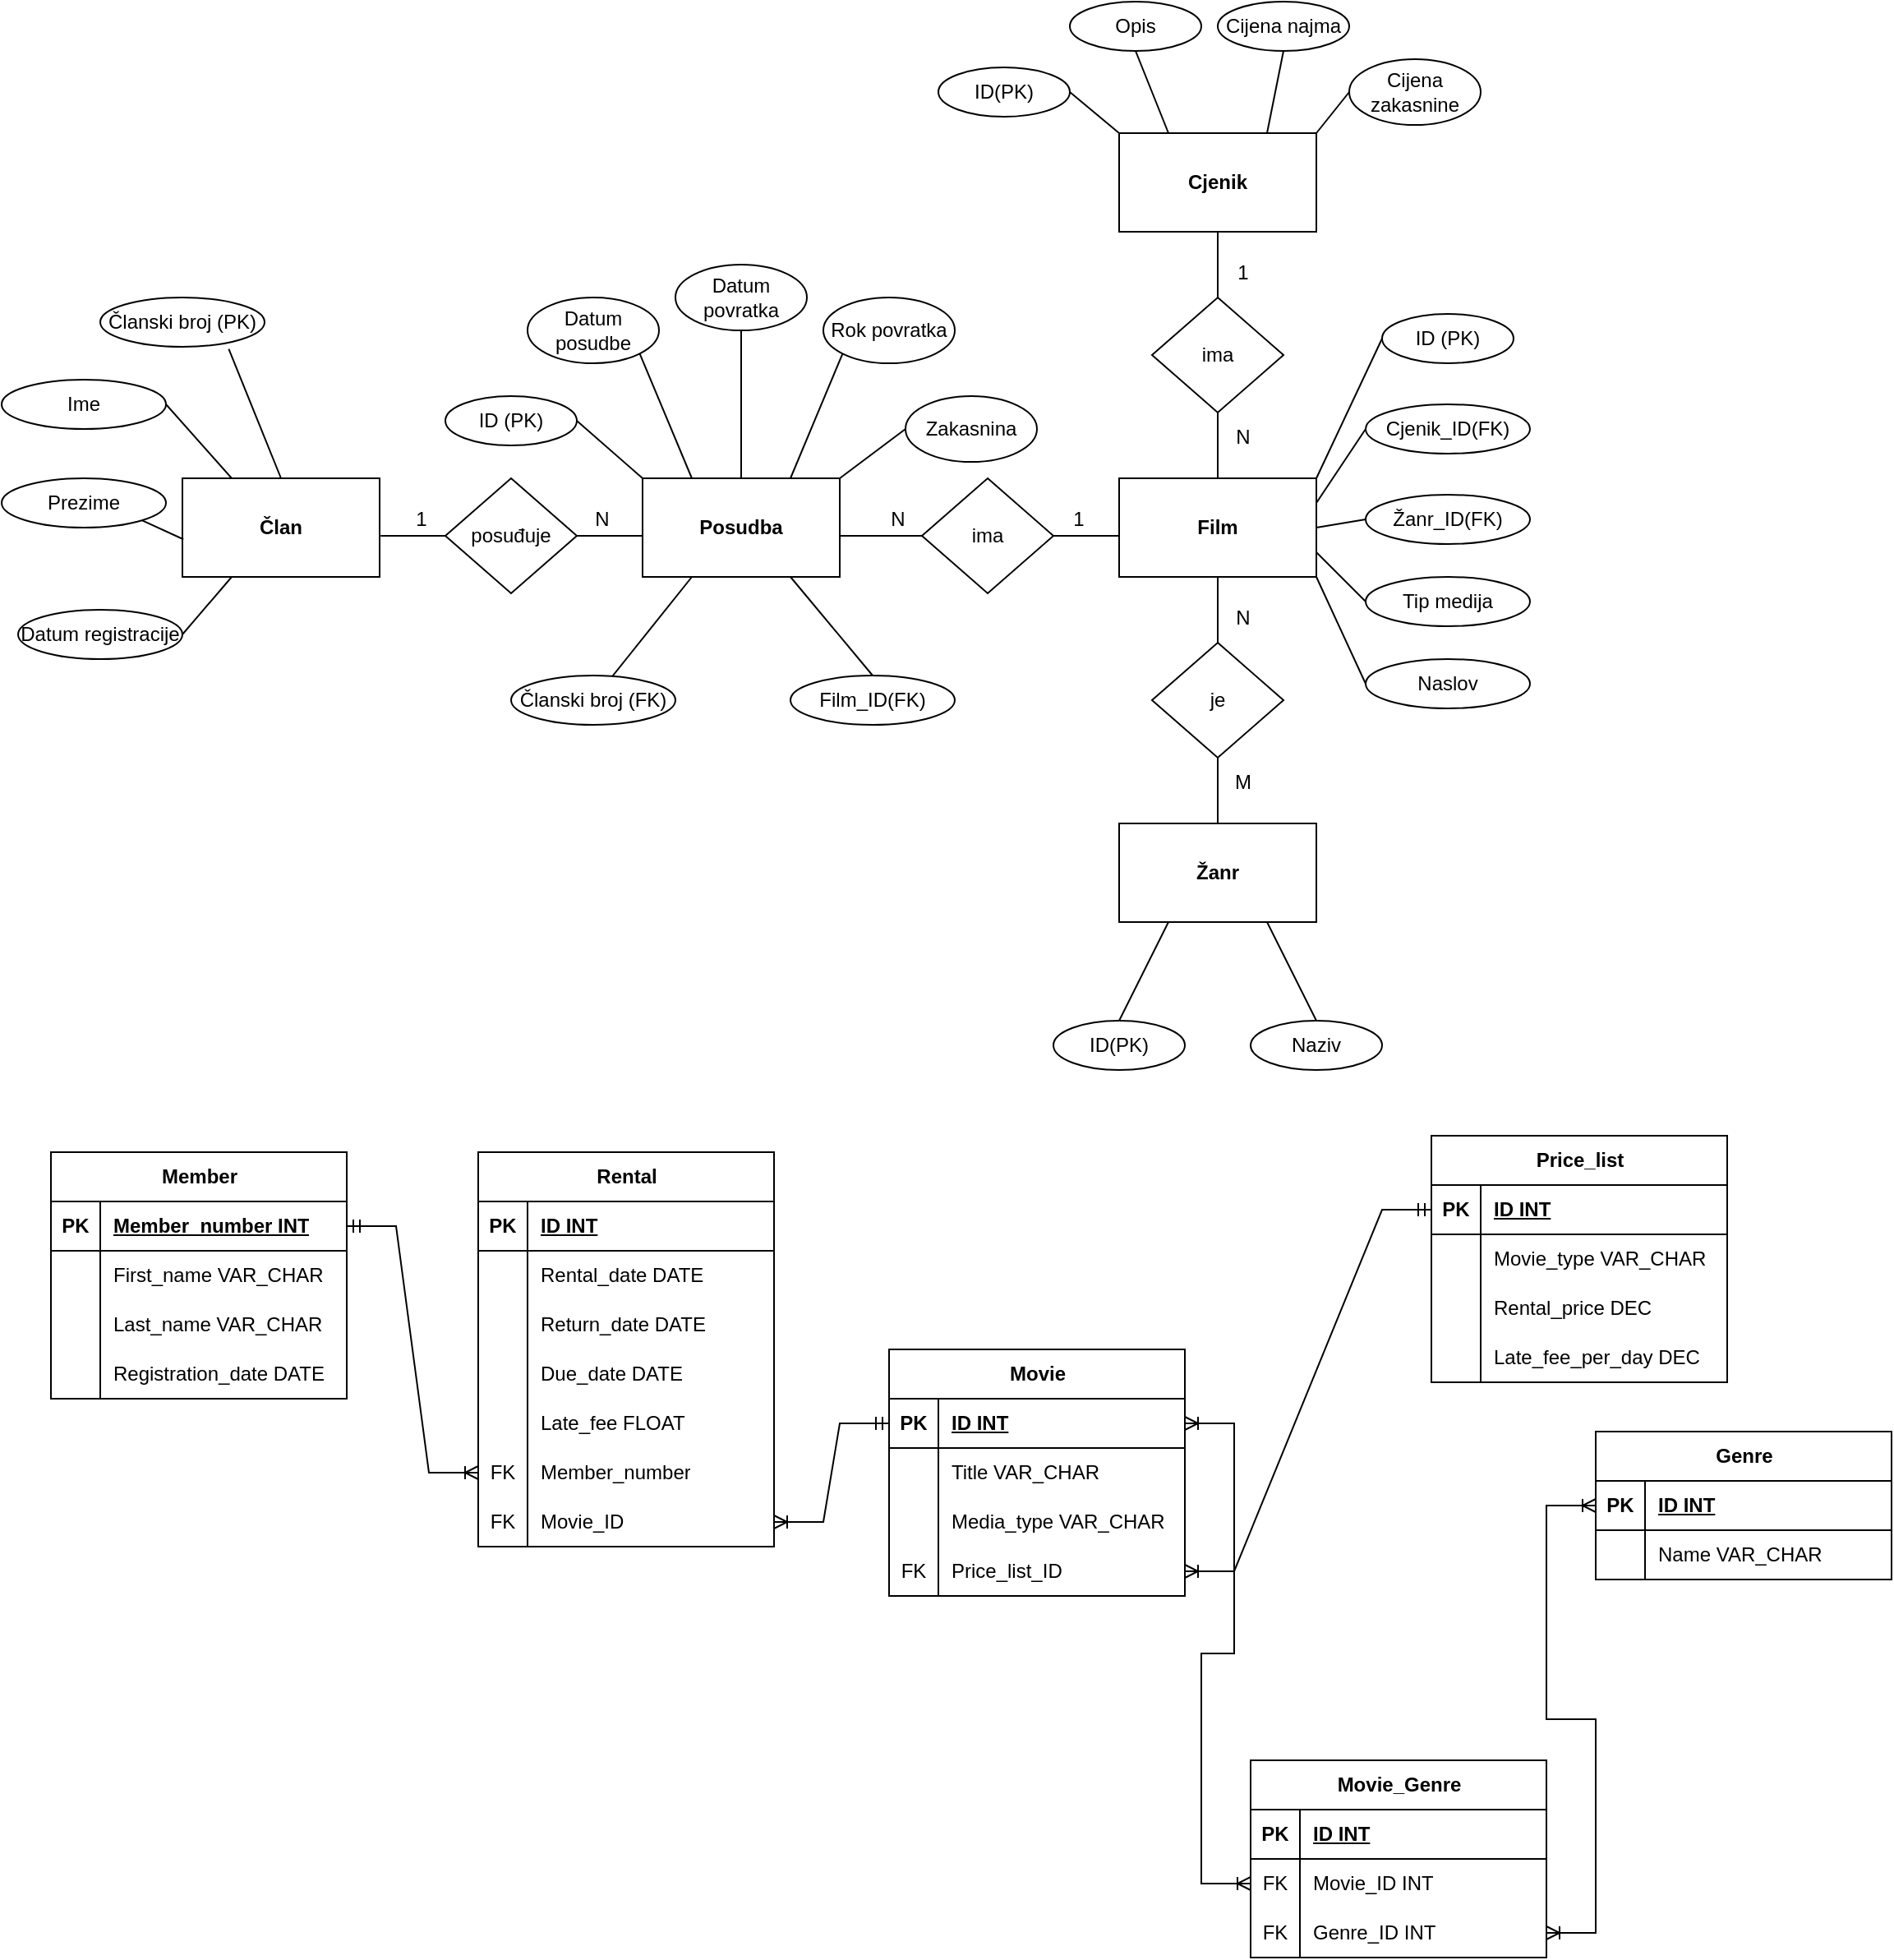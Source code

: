 <mxfile version="24.1.0" type="device">
  <diagram name="Page-1" id="WNdG4aDpzf2vUFDPoZvb">
    <mxGraphModel dx="1434" dy="836" grid="1" gridSize="10" guides="1" tooltips="1" connect="1" arrows="1" fold="1" page="1" pageScale="1" pageWidth="1169" pageHeight="1654" math="0" shadow="0">
      <root>
        <mxCell id="0" />
        <mxCell id="1" parent="0" />
        <mxCell id="d4lQNf4YLtQFneWccZRR-128" value="" style="edgeStyle=entityRelationEdgeStyle;fontSize=12;html=1;endArrow=ERoneToMany;startArrow=ERoneToMany;rounded=0;entryX=1;entryY=0.5;entryDx=0;entryDy=0;exitX=0;exitY=0.5;exitDx=0;exitDy=0;" parent="1" source="d4lQNf4YLtQFneWccZRR-117" target="d4lQNf4YLtQFneWccZRR-69" edge="1">
          <mxGeometry width="100" height="100" relative="1" as="geometry">
            <mxPoint x="770" y="1210" as="sourcePoint" />
            <mxPoint x="740" y="970.0" as="targetPoint" />
            <Array as="points">
              <mxPoint x="790" y="1180" />
              <mxPoint x="810" y="1150" />
              <mxPoint x="810" y="1150" />
              <mxPoint x="790" y="1020" />
              <mxPoint x="750" y="1150" />
              <mxPoint x="760" y="965" />
              <mxPoint x="769" y="980" />
              <mxPoint x="770" y="1040" />
            </Array>
          </mxGeometry>
        </mxCell>
        <mxCell id="HMI2gvNqUR-GDivCmbS3-3" value="&lt;b&gt;Cjenik&lt;/b&gt;" style="rounded=0;whiteSpace=wrap;html=1;" parent="1" vertex="1">
          <mxGeometry x="690" y="180" width="120" height="60" as="geometry" />
        </mxCell>
        <mxCell id="HMI2gvNqUR-GDivCmbS3-4" value="&lt;b&gt;Žanr&lt;/b&gt;" style="rounded=0;whiteSpace=wrap;html=1;" parent="1" vertex="1">
          <mxGeometry x="690" y="600" width="120" height="60" as="geometry" />
        </mxCell>
        <mxCell id="HMI2gvNqUR-GDivCmbS3-22" value="&lt;b&gt;Član&lt;/b&gt;" style="rounded=0;whiteSpace=wrap;html=1;" parent="1" vertex="1">
          <mxGeometry x="120" y="390" width="120" height="60" as="geometry" />
        </mxCell>
        <mxCell id="HMI2gvNqUR-GDivCmbS3-23" value="&lt;b&gt;Film&lt;/b&gt;" style="rounded=0;whiteSpace=wrap;html=1;" parent="1" vertex="1">
          <mxGeometry x="690" y="390" width="120" height="60" as="geometry" />
        </mxCell>
        <mxCell id="HMI2gvNqUR-GDivCmbS3-24" value="&lt;b&gt;Posudba&lt;/b&gt;" style="rounded=0;whiteSpace=wrap;html=1;" parent="1" vertex="1">
          <mxGeometry x="400" y="390" width="120" height="60" as="geometry" />
        </mxCell>
        <mxCell id="HMI2gvNqUR-GDivCmbS3-25" value="posuđuje" style="rhombus;whiteSpace=wrap;html=1;" parent="1" vertex="1">
          <mxGeometry x="280" y="390" width="80" height="70" as="geometry" />
        </mxCell>
        <mxCell id="HMI2gvNqUR-GDivCmbS3-28" value="1" style="text;html=1;align=center;verticalAlign=middle;resizable=0;points=[];autosize=1;strokeColor=none;fillColor=none;" parent="1" vertex="1">
          <mxGeometry x="250" y="400" width="30" height="30" as="geometry" />
        </mxCell>
        <mxCell id="HMI2gvNqUR-GDivCmbS3-29" value="N" style="text;html=1;align=center;verticalAlign=middle;resizable=0;points=[];autosize=1;strokeColor=none;fillColor=none;" parent="1" vertex="1">
          <mxGeometry x="360" y="400" width="30" height="30" as="geometry" />
        </mxCell>
        <mxCell id="HMI2gvNqUR-GDivCmbS3-30" value="ima" style="rhombus;whiteSpace=wrap;html=1;" parent="1" vertex="1">
          <mxGeometry x="570" y="390" width="80" height="70" as="geometry" />
        </mxCell>
        <mxCell id="HMI2gvNqUR-GDivCmbS3-33" value="N" style="text;html=1;align=center;verticalAlign=middle;resizable=0;points=[];autosize=1;strokeColor=none;fillColor=none;" parent="1" vertex="1">
          <mxGeometry x="540" y="400" width="30" height="30" as="geometry" />
        </mxCell>
        <mxCell id="HMI2gvNqUR-GDivCmbS3-34" value="1" style="text;html=1;align=center;verticalAlign=middle;resizable=0;points=[];autosize=1;strokeColor=none;fillColor=none;" parent="1" vertex="1">
          <mxGeometry x="650" y="400" width="30" height="30" as="geometry" />
        </mxCell>
        <mxCell id="HMI2gvNqUR-GDivCmbS3-35" value="je" style="rhombus;whiteSpace=wrap;html=1;" parent="1" vertex="1">
          <mxGeometry x="710" y="490" width="80" height="70" as="geometry" />
        </mxCell>
        <mxCell id="HMI2gvNqUR-GDivCmbS3-36" value="ima" style="rhombus;whiteSpace=wrap;html=1;" parent="1" vertex="1">
          <mxGeometry x="710" y="280" width="80" height="70" as="geometry" />
        </mxCell>
        <mxCell id="HMI2gvNqUR-GDivCmbS3-41" value="M" style="text;html=1;align=center;verticalAlign=middle;resizable=0;points=[];autosize=1;strokeColor=none;fillColor=none;" parent="1" vertex="1">
          <mxGeometry x="750" y="560" width="30" height="30" as="geometry" />
        </mxCell>
        <mxCell id="HMI2gvNqUR-GDivCmbS3-42" value="N" style="text;html=1;align=center;verticalAlign=middle;resizable=0;points=[];autosize=1;strokeColor=none;fillColor=none;" parent="1" vertex="1">
          <mxGeometry x="750" y="460" width="30" height="30" as="geometry" />
        </mxCell>
        <mxCell id="HMI2gvNqUR-GDivCmbS3-43" value="N" style="text;html=1;align=center;verticalAlign=middle;resizable=0;points=[];autosize=1;strokeColor=none;fillColor=none;" parent="1" vertex="1">
          <mxGeometry x="750" y="350" width="30" height="30" as="geometry" />
        </mxCell>
        <mxCell id="HMI2gvNqUR-GDivCmbS3-44" value="1" style="text;html=1;align=center;verticalAlign=middle;resizable=0;points=[];autosize=1;strokeColor=none;fillColor=none;" parent="1" vertex="1">
          <mxGeometry x="750" y="250" width="30" height="30" as="geometry" />
        </mxCell>
        <mxCell id="HMI2gvNqUR-GDivCmbS3-45" value="Članski broj (PK)" style="ellipse;whiteSpace=wrap;html=1;" parent="1" vertex="1">
          <mxGeometry x="70" y="280" width="100" height="30" as="geometry" />
        </mxCell>
        <mxCell id="HMI2gvNqUR-GDivCmbS3-54" value="Opis" style="ellipse;whiteSpace=wrap;html=1;" parent="1" vertex="1">
          <mxGeometry x="660" y="100" width="80" height="30" as="geometry" />
        </mxCell>
        <mxCell id="HMI2gvNqUR-GDivCmbS3-55" value="ID(PK)" style="ellipse;whiteSpace=wrap;html=1;" parent="1" vertex="1">
          <mxGeometry x="650" y="720" width="80" height="30" as="geometry" />
        </mxCell>
        <mxCell id="HMI2gvNqUR-GDivCmbS3-56" value="ID (PK)" style="ellipse;whiteSpace=wrap;html=1;" parent="1" vertex="1">
          <mxGeometry x="280" y="340" width="80" height="30" as="geometry" />
        </mxCell>
        <mxCell id="HMI2gvNqUR-GDivCmbS3-57" value="ID(PK)" style="ellipse;whiteSpace=wrap;html=1;" parent="1" vertex="1">
          <mxGeometry x="580" y="140" width="80" height="30" as="geometry" />
        </mxCell>
        <mxCell id="HMI2gvNqUR-GDivCmbS3-59" value="Datum registracije" style="ellipse;whiteSpace=wrap;html=1;" parent="1" vertex="1">
          <mxGeometry x="20" y="470" width="100" height="30" as="geometry" />
        </mxCell>
        <mxCell id="HMI2gvNqUR-GDivCmbS3-60" value="Prezime" style="ellipse;whiteSpace=wrap;html=1;" parent="1" vertex="1">
          <mxGeometry x="10" y="390" width="100" height="30" as="geometry" />
        </mxCell>
        <mxCell id="HMI2gvNqUR-GDivCmbS3-61" value="Ime" style="ellipse;whiteSpace=wrap;html=1;" parent="1" vertex="1">
          <mxGeometry x="10" y="330" width="100" height="30" as="geometry" />
        </mxCell>
        <mxCell id="HMI2gvNqUR-GDivCmbS3-63" value="" style="endArrow=none;html=1;rounded=0;entryX=0.782;entryY=1.043;entryDx=0;entryDy=0;entryPerimeter=0;exitX=0.5;exitY=0;exitDx=0;exitDy=0;" parent="1" source="HMI2gvNqUR-GDivCmbS3-22" target="HMI2gvNqUR-GDivCmbS3-45" edge="1">
          <mxGeometry width="50" height="50" relative="1" as="geometry">
            <mxPoint x="170" y="390" as="sourcePoint" />
            <mxPoint x="220" y="340" as="targetPoint" />
          </mxGeometry>
        </mxCell>
        <mxCell id="HMI2gvNqUR-GDivCmbS3-65" value="" style="endArrow=none;html=1;rounded=0;entryX=1;entryY=0.5;entryDx=0;entryDy=0;exitX=0.25;exitY=0;exitDx=0;exitDy=0;" parent="1" source="HMI2gvNqUR-GDivCmbS3-22" target="HMI2gvNqUR-GDivCmbS3-61" edge="1">
          <mxGeometry width="50" height="50" relative="1" as="geometry">
            <mxPoint x="190" y="400" as="sourcePoint" />
            <mxPoint x="158" y="321" as="targetPoint" />
          </mxGeometry>
        </mxCell>
        <mxCell id="HMI2gvNqUR-GDivCmbS3-66" value="" style="endArrow=none;html=1;rounded=0;entryX=1;entryY=1;entryDx=0;entryDy=0;exitX=0.005;exitY=0.619;exitDx=0;exitDy=0;exitPerimeter=0;" parent="1" source="HMI2gvNqUR-GDivCmbS3-22" target="HMI2gvNqUR-GDivCmbS3-60" edge="1">
          <mxGeometry width="50" height="50" relative="1" as="geometry">
            <mxPoint x="200" y="410" as="sourcePoint" />
            <mxPoint x="168" y="331" as="targetPoint" />
          </mxGeometry>
        </mxCell>
        <mxCell id="HMI2gvNqUR-GDivCmbS3-67" value="" style="endArrow=none;html=1;rounded=0;entryX=1;entryY=0.5;entryDx=0;entryDy=0;exitX=0.25;exitY=1;exitDx=0;exitDy=0;" parent="1" source="HMI2gvNqUR-GDivCmbS3-22" target="HMI2gvNqUR-GDivCmbS3-59" edge="1">
          <mxGeometry width="50" height="50" relative="1" as="geometry">
            <mxPoint x="210" y="420" as="sourcePoint" />
            <mxPoint x="178" y="341" as="targetPoint" />
          </mxGeometry>
        </mxCell>
        <mxCell id="HMI2gvNqUR-GDivCmbS3-68" value="Članski broj (FK)" style="ellipse;whiteSpace=wrap;html=1;" parent="1" vertex="1">
          <mxGeometry x="320" y="510" width="100" height="30" as="geometry" />
        </mxCell>
        <mxCell id="HMI2gvNqUR-GDivCmbS3-69" value="" style="endArrow=none;html=1;rounded=0;entryX=0.25;entryY=1;entryDx=0;entryDy=0;" parent="1" source="HMI2gvNqUR-GDivCmbS3-68" target="HMI2gvNqUR-GDivCmbS3-24" edge="1">
          <mxGeometry width="50" height="50" relative="1" as="geometry">
            <mxPoint x="350" y="480" as="sourcePoint" />
            <mxPoint x="400" y="430" as="targetPoint" />
          </mxGeometry>
        </mxCell>
        <mxCell id="HMI2gvNqUR-GDivCmbS3-70" value="" style="endArrow=none;html=1;rounded=0;entryX=0;entryY=0;entryDx=0;entryDy=0;exitX=1;exitY=0.5;exitDx=0;exitDy=0;" parent="1" source="HMI2gvNqUR-GDivCmbS3-56" target="HMI2gvNqUR-GDivCmbS3-24" edge="1">
          <mxGeometry width="50" height="50" relative="1" as="geometry">
            <mxPoint x="350" y="480" as="sourcePoint" />
            <mxPoint x="400" y="430" as="targetPoint" />
          </mxGeometry>
        </mxCell>
        <mxCell id="HMI2gvNqUR-GDivCmbS3-71" value="" style="endArrow=none;html=1;rounded=0;entryX=0;entryY=0.5;entryDx=0;entryDy=0;exitX=1.005;exitY=0.584;exitDx=0;exitDy=0;exitPerimeter=0;" parent="1" source="HMI2gvNqUR-GDivCmbS3-22" target="HMI2gvNqUR-GDivCmbS3-25" edge="1">
          <mxGeometry width="50" height="50" relative="1" as="geometry">
            <mxPoint x="240" y="500" as="sourcePoint" />
            <mxPoint x="290" y="450" as="targetPoint" />
          </mxGeometry>
        </mxCell>
        <mxCell id="HMI2gvNqUR-GDivCmbS3-73" value="" style="endArrow=none;html=1;rounded=0;entryX=0;entryY=0.583;entryDx=0;entryDy=0;exitX=1;exitY=0.5;exitDx=0;exitDy=0;entryPerimeter=0;" parent="1" source="HMI2gvNqUR-GDivCmbS3-25" target="HMI2gvNqUR-GDivCmbS3-24" edge="1">
          <mxGeometry width="50" height="50" relative="1" as="geometry">
            <mxPoint x="350" y="480" as="sourcePoint" />
            <mxPoint x="400" y="430" as="targetPoint" />
          </mxGeometry>
        </mxCell>
        <mxCell id="HMI2gvNqUR-GDivCmbS3-74" value="" style="endArrow=none;html=1;rounded=0;entryX=0.003;entryY=0.584;entryDx=0;entryDy=0;exitX=1;exitY=0.5;exitDx=0;exitDy=0;entryPerimeter=0;" parent="1" source="HMI2gvNqUR-GDivCmbS3-30" target="HMI2gvNqUR-GDivCmbS3-23" edge="1">
          <mxGeometry width="50" height="50" relative="1" as="geometry">
            <mxPoint x="370" y="435" as="sourcePoint" />
            <mxPoint x="410" y="435" as="targetPoint" />
          </mxGeometry>
        </mxCell>
        <mxCell id="HMI2gvNqUR-GDivCmbS3-75" value="" style="endArrow=none;html=1;rounded=0;exitX=0;exitY=0.5;exitDx=0;exitDy=0;" parent="1" source="HMI2gvNqUR-GDivCmbS3-30" edge="1">
          <mxGeometry width="50" height="50" relative="1" as="geometry">
            <mxPoint x="380" y="445" as="sourcePoint" />
            <mxPoint x="520" y="425" as="targetPoint" />
          </mxGeometry>
        </mxCell>
        <mxCell id="HMI2gvNqUR-GDivCmbS3-76" value="" style="endArrow=none;html=1;rounded=0;entryX=0.5;entryY=1;entryDx=0;entryDy=0;exitX=0.5;exitY=0;exitDx=0;exitDy=0;" parent="1" source="HMI2gvNqUR-GDivCmbS3-4" target="HMI2gvNqUR-GDivCmbS3-35" edge="1">
          <mxGeometry width="50" height="50" relative="1" as="geometry">
            <mxPoint x="610" y="540" as="sourcePoint" />
            <mxPoint x="650" y="540" as="targetPoint" />
          </mxGeometry>
        </mxCell>
        <mxCell id="HMI2gvNqUR-GDivCmbS3-77" value="" style="endArrow=none;html=1;rounded=0;entryX=0.5;entryY=0;entryDx=0;entryDy=0;exitX=0.5;exitY=1;exitDx=0;exitDy=0;" parent="1" source="HMI2gvNqUR-GDivCmbS3-23" target="HMI2gvNqUR-GDivCmbS3-35" edge="1">
          <mxGeometry width="50" height="50" relative="1" as="geometry">
            <mxPoint x="590" y="490" as="sourcePoint" />
            <mxPoint x="630" y="490" as="targetPoint" />
          </mxGeometry>
        </mxCell>
        <mxCell id="HMI2gvNqUR-GDivCmbS3-78" value="" style="endArrow=none;html=1;rounded=0;entryX=0.5;entryY=0;entryDx=0;entryDy=0;" parent="1" source="HMI2gvNqUR-GDivCmbS3-36" target="HMI2gvNqUR-GDivCmbS3-23" edge="1">
          <mxGeometry width="50" height="50" relative="1" as="geometry">
            <mxPoint x="620" y="349.31" as="sourcePoint" />
            <mxPoint x="660" y="349.31" as="targetPoint" />
          </mxGeometry>
        </mxCell>
        <mxCell id="HMI2gvNqUR-GDivCmbS3-79" value="" style="endArrow=none;html=1;rounded=0;entryX=0.5;entryY=0;entryDx=0;entryDy=0;exitX=0.5;exitY=1;exitDx=0;exitDy=0;" parent="1" source="HMI2gvNqUR-GDivCmbS3-3" target="HMI2gvNqUR-GDivCmbS3-36" edge="1">
          <mxGeometry width="50" height="50" relative="1" as="geometry">
            <mxPoint x="630" y="300" as="sourcePoint" />
            <mxPoint x="670" y="300" as="targetPoint" />
          </mxGeometry>
        </mxCell>
        <mxCell id="HMI2gvNqUR-GDivCmbS3-80" value="Film_ID(FK)" style="ellipse;whiteSpace=wrap;html=1;" parent="1" vertex="1">
          <mxGeometry x="490" y="510" width="100" height="30" as="geometry" />
        </mxCell>
        <mxCell id="HMI2gvNqUR-GDivCmbS3-81" value="ID (PK)" style="ellipse;whiteSpace=wrap;html=1;" parent="1" vertex="1">
          <mxGeometry x="850" y="290" width="80" height="30" as="geometry" />
        </mxCell>
        <mxCell id="HMI2gvNqUR-GDivCmbS3-82" value="" style="endArrow=none;html=1;rounded=0;exitX=0.5;exitY=0;exitDx=0;exitDy=0;entryX=0.75;entryY=1;entryDx=0;entryDy=0;" parent="1" source="HMI2gvNqUR-GDivCmbS3-80" target="HMI2gvNqUR-GDivCmbS3-24" edge="1">
          <mxGeometry width="50" height="50" relative="1" as="geometry">
            <mxPoint x="500" y="470" as="sourcePoint" />
            <mxPoint x="550" y="420" as="targetPoint" />
          </mxGeometry>
        </mxCell>
        <mxCell id="HMI2gvNqUR-GDivCmbS3-84" value="" style="endArrow=none;html=1;rounded=0;entryX=0;entryY=0.5;entryDx=0;entryDy=0;exitX=1;exitY=0;exitDx=0;exitDy=0;" parent="1" source="HMI2gvNqUR-GDivCmbS3-23" target="HMI2gvNqUR-GDivCmbS3-81" edge="1">
          <mxGeometry width="50" height="50" relative="1" as="geometry">
            <mxPoint x="500" y="470" as="sourcePoint" />
            <mxPoint x="550" y="420" as="targetPoint" />
          </mxGeometry>
        </mxCell>
        <mxCell id="d4lQNf4YLtQFneWccZRR-1" value="Datum posudbe" style="ellipse;whiteSpace=wrap;html=1;" parent="1" vertex="1">
          <mxGeometry x="330" y="280" width="80" height="40" as="geometry" />
        </mxCell>
        <mxCell id="d4lQNf4YLtQFneWccZRR-2" value="Datum povratka" style="ellipse;whiteSpace=wrap;html=1;" parent="1" vertex="1">
          <mxGeometry x="420" y="260" width="80" height="40" as="geometry" />
        </mxCell>
        <mxCell id="d4lQNf4YLtQFneWccZRR-3" value="Rok povratka" style="ellipse;whiteSpace=wrap;html=1;" parent="1" vertex="1">
          <mxGeometry x="510" y="280" width="80" height="40" as="geometry" />
        </mxCell>
        <mxCell id="d4lQNf4YLtQFneWccZRR-4" value="" style="endArrow=none;html=1;rounded=0;entryX=1;entryY=1;entryDx=0;entryDy=0;exitX=0.25;exitY=0;exitDx=0;exitDy=0;" parent="1" source="HMI2gvNqUR-GDivCmbS3-24" target="d4lQNf4YLtQFneWccZRR-1" edge="1">
          <mxGeometry width="50" height="50" relative="1" as="geometry">
            <mxPoint x="360" y="380" as="sourcePoint" />
            <mxPoint x="432" y="414" as="targetPoint" />
          </mxGeometry>
        </mxCell>
        <mxCell id="d4lQNf4YLtQFneWccZRR-5" value="" style="endArrow=none;html=1;rounded=0;entryX=0.5;entryY=0;entryDx=0;entryDy=0;exitX=0.5;exitY=1;exitDx=0;exitDy=0;" parent="1" source="d4lQNf4YLtQFneWccZRR-2" target="HMI2gvNqUR-GDivCmbS3-24" edge="1">
          <mxGeometry width="50" height="50" relative="1" as="geometry">
            <mxPoint x="370" y="408" as="sourcePoint" />
            <mxPoint x="442" y="442" as="targetPoint" />
          </mxGeometry>
        </mxCell>
        <mxCell id="d4lQNf4YLtQFneWccZRR-6" value="" style="endArrow=none;html=1;rounded=0;entryX=0.75;entryY=0;entryDx=0;entryDy=0;exitX=0;exitY=1;exitDx=0;exitDy=0;" parent="1" source="d4lQNf4YLtQFneWccZRR-3" target="HMI2gvNqUR-GDivCmbS3-24" edge="1">
          <mxGeometry width="50" height="50" relative="1" as="geometry">
            <mxPoint x="388" y="386" as="sourcePoint" />
            <mxPoint x="460" y="420" as="targetPoint" />
          </mxGeometry>
        </mxCell>
        <mxCell id="d4lQNf4YLtQFneWccZRR-7" value="Zakasnina" style="ellipse;whiteSpace=wrap;html=1;" parent="1" vertex="1">
          <mxGeometry x="560" y="340" width="80" height="40" as="geometry" />
        </mxCell>
        <mxCell id="d4lQNf4YLtQFneWccZRR-8" value="" style="endArrow=none;html=1;rounded=0;entryX=1;entryY=0;entryDx=0;entryDy=0;exitX=0;exitY=0.5;exitDx=0;exitDy=0;" parent="1" source="d4lQNf4YLtQFneWccZRR-7" target="HMI2gvNqUR-GDivCmbS3-24" edge="1">
          <mxGeometry width="50" height="50" relative="1" as="geometry">
            <mxPoint x="530" y="310" as="sourcePoint" />
            <mxPoint x="500" y="400" as="targetPoint" />
          </mxGeometry>
        </mxCell>
        <mxCell id="d4lQNf4YLtQFneWccZRR-10" value="Žanr_ID(FK)" style="ellipse;whiteSpace=wrap;html=1;" parent="1" vertex="1">
          <mxGeometry x="840" y="400" width="100" height="30" as="geometry" />
        </mxCell>
        <mxCell id="d4lQNf4YLtQFneWccZRR-11" value="Cjenik_ID(FK)" style="ellipse;whiteSpace=wrap;html=1;" parent="1" vertex="1">
          <mxGeometry x="840" y="345" width="100" height="30" as="geometry" />
        </mxCell>
        <mxCell id="d4lQNf4YLtQFneWccZRR-12" value="" style="endArrow=none;html=1;rounded=0;entryX=0;entryY=0.5;entryDx=0;entryDy=0;exitX=1;exitY=0.25;exitDx=0;exitDy=0;" parent="1" source="HMI2gvNqUR-GDivCmbS3-23" target="d4lQNf4YLtQFneWccZRR-11" edge="1">
          <mxGeometry width="50" height="50" relative="1" as="geometry">
            <mxPoint x="820" y="400" as="sourcePoint" />
            <mxPoint x="892" y="366" as="targetPoint" />
          </mxGeometry>
        </mxCell>
        <mxCell id="d4lQNf4YLtQFneWccZRR-13" value="" style="endArrow=none;html=1;rounded=0;entryX=0;entryY=0.5;entryDx=0;entryDy=0;exitX=1;exitY=0.5;exitDx=0;exitDy=0;" parent="1" source="HMI2gvNqUR-GDivCmbS3-23" target="d4lQNf4YLtQFneWccZRR-10" edge="1">
          <mxGeometry width="50" height="50" relative="1" as="geometry">
            <mxPoint x="830" y="410" as="sourcePoint" />
            <mxPoint x="902" y="376" as="targetPoint" />
          </mxGeometry>
        </mxCell>
        <mxCell id="d4lQNf4YLtQFneWccZRR-14" value="Tip medija" style="ellipse;whiteSpace=wrap;html=1;" parent="1" vertex="1">
          <mxGeometry x="840" y="450" width="100" height="30" as="geometry" />
        </mxCell>
        <mxCell id="d4lQNf4YLtQFneWccZRR-15" value="Naslov" style="ellipse;whiteSpace=wrap;html=1;" parent="1" vertex="1">
          <mxGeometry x="840" y="500" width="100" height="30" as="geometry" />
        </mxCell>
        <mxCell id="d4lQNf4YLtQFneWccZRR-16" value="" style="endArrow=none;html=1;rounded=0;entryX=1;entryY=1;entryDx=0;entryDy=0;exitX=0;exitY=0.5;exitDx=0;exitDy=0;" parent="1" source="d4lQNf4YLtQFneWccZRR-15" target="HMI2gvNqUR-GDivCmbS3-23" edge="1">
          <mxGeometry width="50" height="50" relative="1" as="geometry">
            <mxPoint x="910" y="660" as="sourcePoint" />
            <mxPoint x="940" y="600" as="targetPoint" />
          </mxGeometry>
        </mxCell>
        <mxCell id="d4lQNf4YLtQFneWccZRR-17" value="" style="endArrow=none;html=1;rounded=0;entryX=1;entryY=0.75;entryDx=0;entryDy=0;exitX=0;exitY=0.5;exitDx=0;exitDy=0;" parent="1" source="d4lQNf4YLtQFneWccZRR-14" target="HMI2gvNqUR-GDivCmbS3-23" edge="1">
          <mxGeometry width="50" height="50" relative="1" as="geometry">
            <mxPoint x="1020" y="495" as="sourcePoint" />
            <mxPoint x="1050" y="435" as="targetPoint" />
          </mxGeometry>
        </mxCell>
        <mxCell id="d4lQNf4YLtQFneWccZRR-18" value="Cijena najma" style="ellipse;whiteSpace=wrap;html=1;" parent="1" vertex="1">
          <mxGeometry x="750" y="100" width="80" height="30" as="geometry" />
        </mxCell>
        <mxCell id="d4lQNf4YLtQFneWccZRR-19" value="Cijena zakasnine" style="ellipse;whiteSpace=wrap;html=1;" parent="1" vertex="1">
          <mxGeometry x="830" y="135" width="80" height="40" as="geometry" />
        </mxCell>
        <mxCell id="d4lQNf4YLtQFneWccZRR-20" value="" style="endArrow=none;html=1;rounded=0;entryX=1;entryY=0.5;entryDx=0;entryDy=0;exitX=0;exitY=0;exitDx=0;exitDy=0;" parent="1" source="HMI2gvNqUR-GDivCmbS3-3" target="HMI2gvNqUR-GDivCmbS3-57" edge="1">
          <mxGeometry width="50" height="50" relative="1" as="geometry">
            <mxPoint x="620" y="305" as="sourcePoint" />
            <mxPoint x="660" y="220" as="targetPoint" />
          </mxGeometry>
        </mxCell>
        <mxCell id="d4lQNf4YLtQFneWccZRR-21" value="" style="endArrow=none;html=1;rounded=0;entryX=0.5;entryY=1;entryDx=0;entryDy=0;exitX=0.25;exitY=0;exitDx=0;exitDy=0;" parent="1" source="HMI2gvNqUR-GDivCmbS3-3" target="HMI2gvNqUR-GDivCmbS3-54" edge="1">
          <mxGeometry width="50" height="50" relative="1" as="geometry">
            <mxPoint x="640" y="320" as="sourcePoint" />
            <mxPoint x="680" y="235" as="targetPoint" />
          </mxGeometry>
        </mxCell>
        <mxCell id="d4lQNf4YLtQFneWccZRR-22" value="" style="endArrow=none;html=1;rounded=0;entryX=0.5;entryY=1;entryDx=0;entryDy=0;exitX=0.75;exitY=0;exitDx=0;exitDy=0;" parent="1" source="HMI2gvNqUR-GDivCmbS3-3" target="d4lQNf4YLtQFneWccZRR-18" edge="1">
          <mxGeometry width="50" height="50" relative="1" as="geometry">
            <mxPoint x="820" y="300" as="sourcePoint" />
            <mxPoint x="860" y="215" as="targetPoint" />
          </mxGeometry>
        </mxCell>
        <mxCell id="d4lQNf4YLtQFneWccZRR-23" value="" style="endArrow=none;html=1;rounded=0;entryX=0;entryY=0.5;entryDx=0;entryDy=0;exitX=1;exitY=0;exitDx=0;exitDy=0;" parent="1" source="HMI2gvNqUR-GDivCmbS3-3" target="d4lQNf4YLtQFneWccZRR-19" edge="1">
          <mxGeometry width="50" height="50" relative="1" as="geometry">
            <mxPoint x="880" y="255" as="sourcePoint" />
            <mxPoint x="920" y="170" as="targetPoint" />
          </mxGeometry>
        </mxCell>
        <mxCell id="d4lQNf4YLtQFneWccZRR-24" value="Naziv" style="ellipse;whiteSpace=wrap;html=1;" parent="1" vertex="1">
          <mxGeometry x="770" y="720" width="80" height="30" as="geometry" />
        </mxCell>
        <mxCell id="d4lQNf4YLtQFneWccZRR-25" value="" style="endArrow=none;html=1;rounded=0;exitX=0.5;exitY=0;exitDx=0;exitDy=0;entryX=0.25;entryY=1;entryDx=0;entryDy=0;" parent="1" source="HMI2gvNqUR-GDivCmbS3-55" target="HMI2gvNqUR-GDivCmbS3-4" edge="1">
          <mxGeometry width="50" height="50" relative="1" as="geometry">
            <mxPoint x="565" y="750" as="sourcePoint" />
            <mxPoint x="515" y="690" as="targetPoint" />
          </mxGeometry>
        </mxCell>
        <mxCell id="d4lQNf4YLtQFneWccZRR-26" value="" style="endArrow=none;html=1;rounded=0;exitX=0.5;exitY=0;exitDx=0;exitDy=0;entryX=0.75;entryY=1;entryDx=0;entryDy=0;" parent="1" source="d4lQNf4YLtQFneWccZRR-24" target="HMI2gvNqUR-GDivCmbS3-4" edge="1">
          <mxGeometry width="50" height="50" relative="1" as="geometry">
            <mxPoint x="940" y="710" as="sourcePoint" />
            <mxPoint x="890" y="650" as="targetPoint" />
          </mxGeometry>
        </mxCell>
        <mxCell id="d4lQNf4YLtQFneWccZRR-27" value="Member" style="shape=table;startSize=30;container=1;collapsible=1;childLayout=tableLayout;fixedRows=1;rowLines=0;fontStyle=1;align=center;resizeLast=1;html=1;" parent="1" vertex="1">
          <mxGeometry x="40" y="800" width="180" height="150" as="geometry">
            <mxRectangle x="40" y="800" width="80" height="30" as="alternateBounds" />
          </mxGeometry>
        </mxCell>
        <mxCell id="d4lQNf4YLtQFneWccZRR-28" value="" style="shape=tableRow;horizontal=0;startSize=0;swimlaneHead=0;swimlaneBody=0;fillColor=none;collapsible=0;dropTarget=0;points=[[0,0.5],[1,0.5]];portConstraint=eastwest;top=0;left=0;right=0;bottom=1;" parent="d4lQNf4YLtQFneWccZRR-27" vertex="1">
          <mxGeometry y="30" width="180" height="30" as="geometry" />
        </mxCell>
        <mxCell id="d4lQNf4YLtQFneWccZRR-29" value="PK" style="shape=partialRectangle;connectable=0;fillColor=none;top=0;left=0;bottom=0;right=0;fontStyle=1;overflow=hidden;whiteSpace=wrap;html=1;" parent="d4lQNf4YLtQFneWccZRR-28" vertex="1">
          <mxGeometry width="30" height="30" as="geometry">
            <mxRectangle width="30" height="30" as="alternateBounds" />
          </mxGeometry>
        </mxCell>
        <mxCell id="d4lQNf4YLtQFneWccZRR-30" value="Member_number INT" style="shape=partialRectangle;connectable=0;fillColor=none;top=0;left=0;bottom=0;right=0;align=left;spacingLeft=6;fontStyle=5;overflow=hidden;whiteSpace=wrap;html=1;" parent="d4lQNf4YLtQFneWccZRR-28" vertex="1">
          <mxGeometry x="30" width="150" height="30" as="geometry">
            <mxRectangle width="150" height="30" as="alternateBounds" />
          </mxGeometry>
        </mxCell>
        <mxCell id="d4lQNf4YLtQFneWccZRR-31" value="" style="shape=tableRow;horizontal=0;startSize=0;swimlaneHead=0;swimlaneBody=0;fillColor=none;collapsible=0;dropTarget=0;points=[[0,0.5],[1,0.5]];portConstraint=eastwest;top=0;left=0;right=0;bottom=0;" parent="d4lQNf4YLtQFneWccZRR-27" vertex="1">
          <mxGeometry y="60" width="180" height="30" as="geometry" />
        </mxCell>
        <mxCell id="d4lQNf4YLtQFneWccZRR-32" value="" style="shape=partialRectangle;connectable=0;fillColor=none;top=0;left=0;bottom=0;right=0;editable=1;overflow=hidden;whiteSpace=wrap;html=1;" parent="d4lQNf4YLtQFneWccZRR-31" vertex="1">
          <mxGeometry width="30" height="30" as="geometry">
            <mxRectangle width="30" height="30" as="alternateBounds" />
          </mxGeometry>
        </mxCell>
        <mxCell id="d4lQNf4YLtQFneWccZRR-33" value="First_name VAR_CHAR" style="shape=partialRectangle;connectable=0;fillColor=none;top=0;left=0;bottom=0;right=0;align=left;spacingLeft=6;overflow=hidden;whiteSpace=wrap;html=1;" parent="d4lQNf4YLtQFneWccZRR-31" vertex="1">
          <mxGeometry x="30" width="150" height="30" as="geometry">
            <mxRectangle width="150" height="30" as="alternateBounds" />
          </mxGeometry>
        </mxCell>
        <mxCell id="d4lQNf4YLtQFneWccZRR-34" value="" style="shape=tableRow;horizontal=0;startSize=0;swimlaneHead=0;swimlaneBody=0;fillColor=none;collapsible=0;dropTarget=0;points=[[0,0.5],[1,0.5]];portConstraint=eastwest;top=0;left=0;right=0;bottom=0;" parent="d4lQNf4YLtQFneWccZRR-27" vertex="1">
          <mxGeometry y="90" width="180" height="30" as="geometry" />
        </mxCell>
        <mxCell id="d4lQNf4YLtQFneWccZRR-35" value="" style="shape=partialRectangle;connectable=0;fillColor=none;top=0;left=0;bottom=0;right=0;editable=1;overflow=hidden;whiteSpace=wrap;html=1;" parent="d4lQNf4YLtQFneWccZRR-34" vertex="1">
          <mxGeometry width="30" height="30" as="geometry">
            <mxRectangle width="30" height="30" as="alternateBounds" />
          </mxGeometry>
        </mxCell>
        <mxCell id="d4lQNf4YLtQFneWccZRR-36" value="Last_name VAR_CHAR" style="shape=partialRectangle;connectable=0;fillColor=none;top=0;left=0;bottom=0;right=0;align=left;spacingLeft=6;overflow=hidden;whiteSpace=wrap;html=1;" parent="d4lQNf4YLtQFneWccZRR-34" vertex="1">
          <mxGeometry x="30" width="150" height="30" as="geometry">
            <mxRectangle width="150" height="30" as="alternateBounds" />
          </mxGeometry>
        </mxCell>
        <mxCell id="d4lQNf4YLtQFneWccZRR-37" value="" style="shape=tableRow;horizontal=0;startSize=0;swimlaneHead=0;swimlaneBody=0;fillColor=none;collapsible=0;dropTarget=0;points=[[0,0.5],[1,0.5]];portConstraint=eastwest;top=0;left=0;right=0;bottom=0;" parent="d4lQNf4YLtQFneWccZRR-27" vertex="1">
          <mxGeometry y="120" width="180" height="30" as="geometry" />
        </mxCell>
        <mxCell id="d4lQNf4YLtQFneWccZRR-38" value="" style="shape=partialRectangle;connectable=0;fillColor=none;top=0;left=0;bottom=0;right=0;editable=1;overflow=hidden;whiteSpace=wrap;html=1;" parent="d4lQNf4YLtQFneWccZRR-37" vertex="1">
          <mxGeometry width="30" height="30" as="geometry">
            <mxRectangle width="30" height="30" as="alternateBounds" />
          </mxGeometry>
        </mxCell>
        <mxCell id="d4lQNf4YLtQFneWccZRR-39" value="Registration_date DATE" style="shape=partialRectangle;connectable=0;fillColor=none;top=0;left=0;bottom=0;right=0;align=left;spacingLeft=6;overflow=hidden;whiteSpace=wrap;html=1;" parent="d4lQNf4YLtQFneWccZRR-37" vertex="1">
          <mxGeometry x="30" width="150" height="30" as="geometry">
            <mxRectangle width="150" height="30" as="alternateBounds" />
          </mxGeometry>
        </mxCell>
        <mxCell id="d4lQNf4YLtQFneWccZRR-40" value="Rental" style="shape=table;startSize=30;container=1;collapsible=1;childLayout=tableLayout;fixedRows=1;rowLines=0;fontStyle=1;align=center;resizeLast=1;html=1;" parent="1" vertex="1">
          <mxGeometry x="300" y="800" width="180" height="240" as="geometry">
            <mxRectangle x="280" y="800" width="80" height="30" as="alternateBounds" />
          </mxGeometry>
        </mxCell>
        <mxCell id="d4lQNf4YLtQFneWccZRR-41" value="" style="shape=tableRow;horizontal=0;startSize=0;swimlaneHead=0;swimlaneBody=0;fillColor=none;collapsible=0;dropTarget=0;points=[[0,0.5],[1,0.5]];portConstraint=eastwest;top=0;left=0;right=0;bottom=1;" parent="d4lQNf4YLtQFneWccZRR-40" vertex="1">
          <mxGeometry y="30" width="180" height="30" as="geometry" />
        </mxCell>
        <mxCell id="d4lQNf4YLtQFneWccZRR-42" value="PK" style="shape=partialRectangle;connectable=0;fillColor=none;top=0;left=0;bottom=0;right=0;fontStyle=1;overflow=hidden;whiteSpace=wrap;html=1;" parent="d4lQNf4YLtQFneWccZRR-41" vertex="1">
          <mxGeometry width="30" height="30" as="geometry">
            <mxRectangle width="30" height="30" as="alternateBounds" />
          </mxGeometry>
        </mxCell>
        <mxCell id="d4lQNf4YLtQFneWccZRR-43" value="ID INT" style="shape=partialRectangle;connectable=0;fillColor=none;top=0;left=0;bottom=0;right=0;align=left;spacingLeft=6;fontStyle=5;overflow=hidden;whiteSpace=wrap;html=1;" parent="d4lQNf4YLtQFneWccZRR-41" vertex="1">
          <mxGeometry x="30" width="150" height="30" as="geometry">
            <mxRectangle width="150" height="30" as="alternateBounds" />
          </mxGeometry>
        </mxCell>
        <mxCell id="d4lQNf4YLtQFneWccZRR-44" value="" style="shape=tableRow;horizontal=0;startSize=0;swimlaneHead=0;swimlaneBody=0;fillColor=none;collapsible=0;dropTarget=0;points=[[0,0.5],[1,0.5]];portConstraint=eastwest;top=0;left=0;right=0;bottom=0;" parent="d4lQNf4YLtQFneWccZRR-40" vertex="1">
          <mxGeometry y="60" width="180" height="30" as="geometry" />
        </mxCell>
        <mxCell id="d4lQNf4YLtQFneWccZRR-45" value="" style="shape=partialRectangle;connectable=0;fillColor=none;top=0;left=0;bottom=0;right=0;editable=1;overflow=hidden;whiteSpace=wrap;html=1;" parent="d4lQNf4YLtQFneWccZRR-44" vertex="1">
          <mxGeometry width="30" height="30" as="geometry">
            <mxRectangle width="30" height="30" as="alternateBounds" />
          </mxGeometry>
        </mxCell>
        <mxCell id="d4lQNf4YLtQFneWccZRR-46" value="Rental_date DATE" style="shape=partialRectangle;connectable=0;fillColor=none;top=0;left=0;bottom=0;right=0;align=left;spacingLeft=6;overflow=hidden;whiteSpace=wrap;html=1;" parent="d4lQNf4YLtQFneWccZRR-44" vertex="1">
          <mxGeometry x="30" width="150" height="30" as="geometry">
            <mxRectangle width="150" height="30" as="alternateBounds" />
          </mxGeometry>
        </mxCell>
        <mxCell id="d4lQNf4YLtQFneWccZRR-47" value="" style="shape=tableRow;horizontal=0;startSize=0;swimlaneHead=0;swimlaneBody=0;fillColor=none;collapsible=0;dropTarget=0;points=[[0,0.5],[1,0.5]];portConstraint=eastwest;top=0;left=0;right=0;bottom=0;" parent="d4lQNf4YLtQFneWccZRR-40" vertex="1">
          <mxGeometry y="90" width="180" height="30" as="geometry" />
        </mxCell>
        <mxCell id="d4lQNf4YLtQFneWccZRR-48" value="" style="shape=partialRectangle;connectable=0;fillColor=none;top=0;left=0;bottom=0;right=0;editable=1;overflow=hidden;whiteSpace=wrap;html=1;" parent="d4lQNf4YLtQFneWccZRR-47" vertex="1">
          <mxGeometry width="30" height="30" as="geometry">
            <mxRectangle width="30" height="30" as="alternateBounds" />
          </mxGeometry>
        </mxCell>
        <mxCell id="d4lQNf4YLtQFneWccZRR-49" value="Return_date DATE" style="shape=partialRectangle;connectable=0;fillColor=none;top=0;left=0;bottom=0;right=0;align=left;spacingLeft=6;overflow=hidden;whiteSpace=wrap;html=1;" parent="d4lQNf4YLtQFneWccZRR-47" vertex="1">
          <mxGeometry x="30" width="150" height="30" as="geometry">
            <mxRectangle width="150" height="30" as="alternateBounds" />
          </mxGeometry>
        </mxCell>
        <mxCell id="d4lQNf4YLtQFneWccZRR-50" value="" style="shape=tableRow;horizontal=0;startSize=0;swimlaneHead=0;swimlaneBody=0;fillColor=none;collapsible=0;dropTarget=0;points=[[0,0.5],[1,0.5]];portConstraint=eastwest;top=0;left=0;right=0;bottom=0;" parent="d4lQNf4YLtQFneWccZRR-40" vertex="1">
          <mxGeometry y="120" width="180" height="30" as="geometry" />
        </mxCell>
        <mxCell id="d4lQNf4YLtQFneWccZRR-51" value="" style="shape=partialRectangle;connectable=0;fillColor=none;top=0;left=0;bottom=0;right=0;editable=1;overflow=hidden;whiteSpace=wrap;html=1;" parent="d4lQNf4YLtQFneWccZRR-50" vertex="1">
          <mxGeometry width="30" height="30" as="geometry">
            <mxRectangle width="30" height="30" as="alternateBounds" />
          </mxGeometry>
        </mxCell>
        <mxCell id="d4lQNf4YLtQFneWccZRR-52" value="Due_date DATE" style="shape=partialRectangle;connectable=0;fillColor=none;top=0;left=0;bottom=0;right=0;align=left;spacingLeft=6;overflow=hidden;whiteSpace=wrap;html=1;" parent="d4lQNf4YLtQFneWccZRR-50" vertex="1">
          <mxGeometry x="30" width="150" height="30" as="geometry">
            <mxRectangle width="150" height="30" as="alternateBounds" />
          </mxGeometry>
        </mxCell>
        <mxCell id="d4lQNf4YLtQFneWccZRR-56" value="" style="shape=tableRow;horizontal=0;startSize=0;swimlaneHead=0;swimlaneBody=0;fillColor=none;collapsible=0;dropTarget=0;points=[[0,0.5],[1,0.5]];portConstraint=eastwest;top=0;left=0;right=0;bottom=0;" parent="d4lQNf4YLtQFneWccZRR-40" vertex="1">
          <mxGeometry y="150" width="180" height="30" as="geometry" />
        </mxCell>
        <mxCell id="d4lQNf4YLtQFneWccZRR-57" value="" style="shape=partialRectangle;connectable=0;fillColor=none;top=0;left=0;bottom=0;right=0;editable=1;overflow=hidden;whiteSpace=wrap;html=1;" parent="d4lQNf4YLtQFneWccZRR-56" vertex="1">
          <mxGeometry width="30" height="30" as="geometry">
            <mxRectangle width="30" height="30" as="alternateBounds" />
          </mxGeometry>
        </mxCell>
        <mxCell id="d4lQNf4YLtQFneWccZRR-58" value="Late_fee FLOAT" style="shape=partialRectangle;connectable=0;fillColor=none;top=0;left=0;bottom=0;right=0;align=left;spacingLeft=6;overflow=hidden;whiteSpace=wrap;html=1;" parent="d4lQNf4YLtQFneWccZRR-56" vertex="1">
          <mxGeometry x="30" width="150" height="30" as="geometry">
            <mxRectangle width="150" height="30" as="alternateBounds" />
          </mxGeometry>
        </mxCell>
        <mxCell id="d4lQNf4YLtQFneWccZRR-59" value="" style="shape=tableRow;horizontal=0;startSize=0;swimlaneHead=0;swimlaneBody=0;fillColor=none;collapsible=0;dropTarget=0;points=[[0,0.5],[1,0.5]];portConstraint=eastwest;top=0;left=0;right=0;bottom=0;" parent="d4lQNf4YLtQFneWccZRR-40" vertex="1">
          <mxGeometry y="180" width="180" height="30" as="geometry" />
        </mxCell>
        <mxCell id="d4lQNf4YLtQFneWccZRR-60" value="FK" style="shape=partialRectangle;connectable=0;fillColor=none;top=0;left=0;bottom=0;right=0;editable=1;overflow=hidden;whiteSpace=wrap;html=1;" parent="d4lQNf4YLtQFneWccZRR-59" vertex="1">
          <mxGeometry width="30" height="30" as="geometry">
            <mxRectangle width="30" height="30" as="alternateBounds" />
          </mxGeometry>
        </mxCell>
        <mxCell id="d4lQNf4YLtQFneWccZRR-61" value="Member_number" style="shape=partialRectangle;connectable=0;fillColor=none;top=0;left=0;bottom=0;right=0;align=left;spacingLeft=6;overflow=hidden;whiteSpace=wrap;html=1;" parent="d4lQNf4YLtQFneWccZRR-59" vertex="1">
          <mxGeometry x="30" width="150" height="30" as="geometry">
            <mxRectangle width="150" height="30" as="alternateBounds" />
          </mxGeometry>
        </mxCell>
        <mxCell id="d4lQNf4YLtQFneWccZRR-62" value="" style="shape=tableRow;horizontal=0;startSize=0;swimlaneHead=0;swimlaneBody=0;fillColor=none;collapsible=0;dropTarget=0;points=[[0,0.5],[1,0.5]];portConstraint=eastwest;top=0;left=0;right=0;bottom=0;" parent="d4lQNf4YLtQFneWccZRR-40" vertex="1">
          <mxGeometry y="210" width="180" height="30" as="geometry" />
        </mxCell>
        <mxCell id="d4lQNf4YLtQFneWccZRR-63" value="FK" style="shape=partialRectangle;connectable=0;fillColor=none;top=0;left=0;bottom=0;right=0;editable=1;overflow=hidden;whiteSpace=wrap;html=1;" parent="d4lQNf4YLtQFneWccZRR-62" vertex="1">
          <mxGeometry width="30" height="30" as="geometry">
            <mxRectangle width="30" height="30" as="alternateBounds" />
          </mxGeometry>
        </mxCell>
        <mxCell id="d4lQNf4YLtQFneWccZRR-64" value="Movie_ID" style="shape=partialRectangle;connectable=0;fillColor=none;top=0;left=0;bottom=0;right=0;align=left;spacingLeft=6;overflow=hidden;whiteSpace=wrap;html=1;" parent="d4lQNf4YLtQFneWccZRR-62" vertex="1">
          <mxGeometry x="30" width="150" height="30" as="geometry">
            <mxRectangle width="150" height="30" as="alternateBounds" />
          </mxGeometry>
        </mxCell>
        <mxCell id="d4lQNf4YLtQFneWccZRR-68" value="Movie" style="shape=table;startSize=30;container=1;collapsible=1;childLayout=tableLayout;fixedRows=1;rowLines=0;fontStyle=1;align=center;resizeLast=1;html=1;" parent="1" vertex="1">
          <mxGeometry x="550" y="920" width="180" height="150" as="geometry" />
        </mxCell>
        <mxCell id="d4lQNf4YLtQFneWccZRR-69" value="" style="shape=tableRow;horizontal=0;startSize=0;swimlaneHead=0;swimlaneBody=0;fillColor=none;collapsible=0;dropTarget=0;points=[[0,0.5],[1,0.5]];portConstraint=eastwest;top=0;left=0;right=0;bottom=1;" parent="d4lQNf4YLtQFneWccZRR-68" vertex="1">
          <mxGeometry y="30" width="180" height="30" as="geometry" />
        </mxCell>
        <mxCell id="d4lQNf4YLtQFneWccZRR-70" value="PK" style="shape=partialRectangle;connectable=0;fillColor=none;top=0;left=0;bottom=0;right=0;fontStyle=1;overflow=hidden;whiteSpace=wrap;html=1;" parent="d4lQNf4YLtQFneWccZRR-69" vertex="1">
          <mxGeometry width="30" height="30" as="geometry">
            <mxRectangle width="30" height="30" as="alternateBounds" />
          </mxGeometry>
        </mxCell>
        <mxCell id="d4lQNf4YLtQFneWccZRR-71" value="ID INT" style="shape=partialRectangle;connectable=0;fillColor=none;top=0;left=0;bottom=0;right=0;align=left;spacingLeft=6;fontStyle=5;overflow=hidden;whiteSpace=wrap;html=1;" parent="d4lQNf4YLtQFneWccZRR-69" vertex="1">
          <mxGeometry x="30" width="150" height="30" as="geometry">
            <mxRectangle width="150" height="30" as="alternateBounds" />
          </mxGeometry>
        </mxCell>
        <mxCell id="d4lQNf4YLtQFneWccZRR-72" value="" style="shape=tableRow;horizontal=0;startSize=0;swimlaneHead=0;swimlaneBody=0;fillColor=none;collapsible=0;dropTarget=0;points=[[0,0.5],[1,0.5]];portConstraint=eastwest;top=0;left=0;right=0;bottom=0;" parent="d4lQNf4YLtQFneWccZRR-68" vertex="1">
          <mxGeometry y="60" width="180" height="30" as="geometry" />
        </mxCell>
        <mxCell id="d4lQNf4YLtQFneWccZRR-73" value="" style="shape=partialRectangle;connectable=0;fillColor=none;top=0;left=0;bottom=0;right=0;editable=1;overflow=hidden;whiteSpace=wrap;html=1;" parent="d4lQNf4YLtQFneWccZRR-72" vertex="1">
          <mxGeometry width="30" height="30" as="geometry">
            <mxRectangle width="30" height="30" as="alternateBounds" />
          </mxGeometry>
        </mxCell>
        <mxCell id="d4lQNf4YLtQFneWccZRR-74" value="Title VAR_CHAR" style="shape=partialRectangle;connectable=0;fillColor=none;top=0;left=0;bottom=0;right=0;align=left;spacingLeft=6;overflow=hidden;whiteSpace=wrap;html=1;" parent="d4lQNf4YLtQFneWccZRR-72" vertex="1">
          <mxGeometry x="30" width="150" height="30" as="geometry">
            <mxRectangle width="150" height="30" as="alternateBounds" />
          </mxGeometry>
        </mxCell>
        <mxCell id="d4lQNf4YLtQFneWccZRR-75" value="" style="shape=tableRow;horizontal=0;startSize=0;swimlaneHead=0;swimlaneBody=0;fillColor=none;collapsible=0;dropTarget=0;points=[[0,0.5],[1,0.5]];portConstraint=eastwest;top=0;left=0;right=0;bottom=0;" parent="d4lQNf4YLtQFneWccZRR-68" vertex="1">
          <mxGeometry y="90" width="180" height="30" as="geometry" />
        </mxCell>
        <mxCell id="d4lQNf4YLtQFneWccZRR-76" value="" style="shape=partialRectangle;connectable=0;fillColor=none;top=0;left=0;bottom=0;right=0;editable=1;overflow=hidden;whiteSpace=wrap;html=1;" parent="d4lQNf4YLtQFneWccZRR-75" vertex="1">
          <mxGeometry width="30" height="30" as="geometry">
            <mxRectangle width="30" height="30" as="alternateBounds" />
          </mxGeometry>
        </mxCell>
        <mxCell id="d4lQNf4YLtQFneWccZRR-77" value="Media_type VAR_CHAR" style="shape=partialRectangle;connectable=0;fillColor=none;top=0;left=0;bottom=0;right=0;align=left;spacingLeft=6;overflow=hidden;whiteSpace=wrap;html=1;" parent="d4lQNf4YLtQFneWccZRR-75" vertex="1">
          <mxGeometry x="30" width="150" height="30" as="geometry">
            <mxRectangle width="150" height="30" as="alternateBounds" />
          </mxGeometry>
        </mxCell>
        <mxCell id="d4lQNf4YLtQFneWccZRR-78" value="" style="shape=tableRow;horizontal=0;startSize=0;swimlaneHead=0;swimlaneBody=0;fillColor=none;collapsible=0;dropTarget=0;points=[[0,0.5],[1,0.5]];portConstraint=eastwest;top=0;left=0;right=0;bottom=0;" parent="d4lQNf4YLtQFneWccZRR-68" vertex="1">
          <mxGeometry y="120" width="180" height="30" as="geometry" />
        </mxCell>
        <mxCell id="d4lQNf4YLtQFneWccZRR-79" value="FK" style="shape=partialRectangle;connectable=0;fillColor=none;top=0;left=0;bottom=0;right=0;editable=1;overflow=hidden;whiteSpace=wrap;html=1;" parent="d4lQNf4YLtQFneWccZRR-78" vertex="1">
          <mxGeometry width="30" height="30" as="geometry">
            <mxRectangle width="30" height="30" as="alternateBounds" />
          </mxGeometry>
        </mxCell>
        <mxCell id="d4lQNf4YLtQFneWccZRR-80" value="Price_list_ID" style="shape=partialRectangle;connectable=0;fillColor=none;top=0;left=0;bottom=0;right=0;align=left;spacingLeft=6;overflow=hidden;whiteSpace=wrap;html=1;" parent="d4lQNf4YLtQFneWccZRR-78" vertex="1">
          <mxGeometry x="30" width="150" height="30" as="geometry">
            <mxRectangle width="150" height="30" as="alternateBounds" />
          </mxGeometry>
        </mxCell>
        <mxCell id="d4lQNf4YLtQFneWccZRR-84" value="" style="edgeStyle=entityRelationEdgeStyle;fontSize=12;html=1;endArrow=ERoneToMany;startArrow=ERmandOne;rounded=0;exitX=1;exitY=0.5;exitDx=0;exitDy=0;entryX=0;entryY=0.5;entryDx=0;entryDy=0;" parent="1" source="d4lQNf4YLtQFneWccZRR-28" target="d4lQNf4YLtQFneWccZRR-59" edge="1">
          <mxGeometry width="100" height="100" relative="1" as="geometry">
            <mxPoint x="280" y="810" as="sourcePoint" />
            <mxPoint x="380" y="710" as="targetPoint" />
          </mxGeometry>
        </mxCell>
        <mxCell id="d4lQNf4YLtQFneWccZRR-85" value="" style="edgeStyle=entityRelationEdgeStyle;fontSize=12;html=1;endArrow=ERoneToMany;startArrow=ERmandOne;rounded=0;entryX=1;entryY=0.5;entryDx=0;entryDy=0;exitX=0;exitY=0.5;exitDx=0;exitDy=0;" parent="1" source="d4lQNf4YLtQFneWccZRR-69" target="d4lQNf4YLtQFneWccZRR-62" edge="1">
          <mxGeometry width="100" height="100" relative="1" as="geometry">
            <mxPoint x="460" y="1120" as="sourcePoint" />
            <mxPoint x="560" y="1020" as="targetPoint" />
          </mxGeometry>
        </mxCell>
        <mxCell id="d4lQNf4YLtQFneWccZRR-86" value="Price_list" style="shape=table;startSize=30;container=1;collapsible=1;childLayout=tableLayout;fixedRows=1;rowLines=0;fontStyle=1;align=center;resizeLast=1;html=1;" parent="1" vertex="1">
          <mxGeometry x="880" y="790" width="180" height="150" as="geometry" />
        </mxCell>
        <mxCell id="d4lQNf4YLtQFneWccZRR-87" value="" style="shape=tableRow;horizontal=0;startSize=0;swimlaneHead=0;swimlaneBody=0;fillColor=none;collapsible=0;dropTarget=0;points=[[0,0.5],[1,0.5]];portConstraint=eastwest;top=0;left=0;right=0;bottom=1;" parent="d4lQNf4YLtQFneWccZRR-86" vertex="1">
          <mxGeometry y="30" width="180" height="30" as="geometry" />
        </mxCell>
        <mxCell id="d4lQNf4YLtQFneWccZRR-88" value="PK" style="shape=partialRectangle;connectable=0;fillColor=none;top=0;left=0;bottom=0;right=0;fontStyle=1;overflow=hidden;whiteSpace=wrap;html=1;" parent="d4lQNf4YLtQFneWccZRR-87" vertex="1">
          <mxGeometry width="30" height="30" as="geometry">
            <mxRectangle width="30" height="30" as="alternateBounds" />
          </mxGeometry>
        </mxCell>
        <mxCell id="d4lQNf4YLtQFneWccZRR-89" value="ID INT" style="shape=partialRectangle;connectable=0;fillColor=none;top=0;left=0;bottom=0;right=0;align=left;spacingLeft=6;fontStyle=5;overflow=hidden;whiteSpace=wrap;html=1;" parent="d4lQNf4YLtQFneWccZRR-87" vertex="1">
          <mxGeometry x="30" width="150" height="30" as="geometry">
            <mxRectangle width="150" height="30" as="alternateBounds" />
          </mxGeometry>
        </mxCell>
        <mxCell id="d4lQNf4YLtQFneWccZRR-90" value="" style="shape=tableRow;horizontal=0;startSize=0;swimlaneHead=0;swimlaneBody=0;fillColor=none;collapsible=0;dropTarget=0;points=[[0,0.5],[1,0.5]];portConstraint=eastwest;top=0;left=0;right=0;bottom=0;" parent="d4lQNf4YLtQFneWccZRR-86" vertex="1">
          <mxGeometry y="60" width="180" height="30" as="geometry" />
        </mxCell>
        <mxCell id="d4lQNf4YLtQFneWccZRR-91" value="" style="shape=partialRectangle;connectable=0;fillColor=none;top=0;left=0;bottom=0;right=0;editable=1;overflow=hidden;whiteSpace=wrap;html=1;" parent="d4lQNf4YLtQFneWccZRR-90" vertex="1">
          <mxGeometry width="30" height="30" as="geometry">
            <mxRectangle width="30" height="30" as="alternateBounds" />
          </mxGeometry>
        </mxCell>
        <mxCell id="d4lQNf4YLtQFneWccZRR-92" value="Movie_type VAR_CHAR" style="shape=partialRectangle;connectable=0;fillColor=none;top=0;left=0;bottom=0;right=0;align=left;spacingLeft=6;overflow=hidden;whiteSpace=wrap;html=1;" parent="d4lQNf4YLtQFneWccZRR-90" vertex="1">
          <mxGeometry x="30" width="150" height="30" as="geometry">
            <mxRectangle width="150" height="30" as="alternateBounds" />
          </mxGeometry>
        </mxCell>
        <mxCell id="d4lQNf4YLtQFneWccZRR-93" value="" style="shape=tableRow;horizontal=0;startSize=0;swimlaneHead=0;swimlaneBody=0;fillColor=none;collapsible=0;dropTarget=0;points=[[0,0.5],[1,0.5]];portConstraint=eastwest;top=0;left=0;right=0;bottom=0;" parent="d4lQNf4YLtQFneWccZRR-86" vertex="1">
          <mxGeometry y="90" width="180" height="30" as="geometry" />
        </mxCell>
        <mxCell id="d4lQNf4YLtQFneWccZRR-94" value="" style="shape=partialRectangle;connectable=0;fillColor=none;top=0;left=0;bottom=0;right=0;editable=1;overflow=hidden;whiteSpace=wrap;html=1;" parent="d4lQNf4YLtQFneWccZRR-93" vertex="1">
          <mxGeometry width="30" height="30" as="geometry">
            <mxRectangle width="30" height="30" as="alternateBounds" />
          </mxGeometry>
        </mxCell>
        <mxCell id="d4lQNf4YLtQFneWccZRR-95" value="Rental_price DEC" style="shape=partialRectangle;connectable=0;fillColor=none;top=0;left=0;bottom=0;right=0;align=left;spacingLeft=6;overflow=hidden;whiteSpace=wrap;html=1;" parent="d4lQNf4YLtQFneWccZRR-93" vertex="1">
          <mxGeometry x="30" width="150" height="30" as="geometry">
            <mxRectangle width="150" height="30" as="alternateBounds" />
          </mxGeometry>
        </mxCell>
        <mxCell id="d4lQNf4YLtQFneWccZRR-96" value="" style="shape=tableRow;horizontal=0;startSize=0;swimlaneHead=0;swimlaneBody=0;fillColor=none;collapsible=0;dropTarget=0;points=[[0,0.5],[1,0.5]];portConstraint=eastwest;top=0;left=0;right=0;bottom=0;" parent="d4lQNf4YLtQFneWccZRR-86" vertex="1">
          <mxGeometry y="120" width="180" height="30" as="geometry" />
        </mxCell>
        <mxCell id="d4lQNf4YLtQFneWccZRR-97" value="" style="shape=partialRectangle;connectable=0;fillColor=none;top=0;left=0;bottom=0;right=0;editable=1;overflow=hidden;whiteSpace=wrap;html=1;" parent="d4lQNf4YLtQFneWccZRR-96" vertex="1">
          <mxGeometry width="30" height="30" as="geometry">
            <mxRectangle width="30" height="30" as="alternateBounds" />
          </mxGeometry>
        </mxCell>
        <mxCell id="d4lQNf4YLtQFneWccZRR-98" value="Late_fee_per_day DEC" style="shape=partialRectangle;connectable=0;fillColor=none;top=0;left=0;bottom=0;right=0;align=left;spacingLeft=6;overflow=hidden;whiteSpace=wrap;html=1;" parent="d4lQNf4YLtQFneWccZRR-96" vertex="1">
          <mxGeometry x="30" width="150" height="30" as="geometry">
            <mxRectangle width="150" height="30" as="alternateBounds" />
          </mxGeometry>
        </mxCell>
        <mxCell id="d4lQNf4YLtQFneWccZRR-99" value="Genre" style="shape=table;startSize=30;container=1;collapsible=1;childLayout=tableLayout;fixedRows=1;rowLines=0;fontStyle=1;align=center;resizeLast=1;html=1;" parent="1" vertex="1">
          <mxGeometry x="980" y="970" width="180" height="90" as="geometry" />
        </mxCell>
        <mxCell id="d4lQNf4YLtQFneWccZRR-100" value="" style="shape=tableRow;horizontal=0;startSize=0;swimlaneHead=0;swimlaneBody=0;fillColor=none;collapsible=0;dropTarget=0;points=[[0,0.5],[1,0.5]];portConstraint=eastwest;top=0;left=0;right=0;bottom=1;" parent="d4lQNf4YLtQFneWccZRR-99" vertex="1">
          <mxGeometry y="30" width="180" height="30" as="geometry" />
        </mxCell>
        <mxCell id="d4lQNf4YLtQFneWccZRR-101" value="PK" style="shape=partialRectangle;connectable=0;fillColor=none;top=0;left=0;bottom=0;right=0;fontStyle=1;overflow=hidden;whiteSpace=wrap;html=1;" parent="d4lQNf4YLtQFneWccZRR-100" vertex="1">
          <mxGeometry width="30" height="30" as="geometry">
            <mxRectangle width="30" height="30" as="alternateBounds" />
          </mxGeometry>
        </mxCell>
        <mxCell id="d4lQNf4YLtQFneWccZRR-102" value="ID INT" style="shape=partialRectangle;connectable=0;fillColor=none;top=0;left=0;bottom=0;right=0;align=left;spacingLeft=6;fontStyle=5;overflow=hidden;whiteSpace=wrap;html=1;" parent="d4lQNf4YLtQFneWccZRR-100" vertex="1">
          <mxGeometry x="30" width="150" height="30" as="geometry">
            <mxRectangle width="150" height="30" as="alternateBounds" />
          </mxGeometry>
        </mxCell>
        <mxCell id="d4lQNf4YLtQFneWccZRR-103" value="" style="shape=tableRow;horizontal=0;startSize=0;swimlaneHead=0;swimlaneBody=0;fillColor=none;collapsible=0;dropTarget=0;points=[[0,0.5],[1,0.5]];portConstraint=eastwest;top=0;left=0;right=0;bottom=0;" parent="d4lQNf4YLtQFneWccZRR-99" vertex="1">
          <mxGeometry y="60" width="180" height="30" as="geometry" />
        </mxCell>
        <mxCell id="d4lQNf4YLtQFneWccZRR-104" value="" style="shape=partialRectangle;connectable=0;fillColor=none;top=0;left=0;bottom=0;right=0;editable=1;overflow=hidden;whiteSpace=wrap;html=1;" parent="d4lQNf4YLtQFneWccZRR-103" vertex="1">
          <mxGeometry width="30" height="30" as="geometry">
            <mxRectangle width="30" height="30" as="alternateBounds" />
          </mxGeometry>
        </mxCell>
        <mxCell id="d4lQNf4YLtQFneWccZRR-105" value="Name VAR_CHAR" style="shape=partialRectangle;connectable=0;fillColor=none;top=0;left=0;bottom=0;right=0;align=left;spacingLeft=6;overflow=hidden;whiteSpace=wrap;html=1;" parent="d4lQNf4YLtQFneWccZRR-103" vertex="1">
          <mxGeometry x="30" width="150" height="30" as="geometry">
            <mxRectangle width="150" height="30" as="alternateBounds" />
          </mxGeometry>
        </mxCell>
        <mxCell id="d4lQNf4YLtQFneWccZRR-112" value="" style="edgeStyle=entityRelationEdgeStyle;fontSize=12;html=1;endArrow=ERoneToMany;startArrow=ERmandOne;rounded=0;entryX=1;entryY=0.5;entryDx=0;entryDy=0;exitX=0;exitY=0.5;exitDx=0;exitDy=0;" parent="1" source="d4lQNf4YLtQFneWccZRR-87" target="d4lQNf4YLtQFneWccZRR-78" edge="1">
          <mxGeometry width="100" height="100" relative="1" as="geometry">
            <mxPoint x="620" y="1110" as="sourcePoint" />
            <mxPoint x="720" y="1010" as="targetPoint" />
          </mxGeometry>
        </mxCell>
        <mxCell id="d4lQNf4YLtQFneWccZRR-113" value="Movie_Genre" style="shape=table;startSize=30;container=1;collapsible=1;childLayout=tableLayout;fixedRows=1;rowLines=0;fontStyle=1;align=center;resizeLast=1;html=1;" parent="1" vertex="1">
          <mxGeometry x="770" y="1170" width="180" height="120" as="geometry" />
        </mxCell>
        <mxCell id="d4lQNf4YLtQFneWccZRR-114" value="" style="shape=tableRow;horizontal=0;startSize=0;swimlaneHead=0;swimlaneBody=0;fillColor=none;collapsible=0;dropTarget=0;points=[[0,0.5],[1,0.5]];portConstraint=eastwest;top=0;left=0;right=0;bottom=1;" parent="d4lQNf4YLtQFneWccZRR-113" vertex="1">
          <mxGeometry y="30" width="180" height="30" as="geometry" />
        </mxCell>
        <mxCell id="d4lQNf4YLtQFneWccZRR-115" value="PK" style="shape=partialRectangle;connectable=0;fillColor=none;top=0;left=0;bottom=0;right=0;fontStyle=1;overflow=hidden;whiteSpace=wrap;html=1;" parent="d4lQNf4YLtQFneWccZRR-114" vertex="1">
          <mxGeometry width="30" height="30" as="geometry">
            <mxRectangle width="30" height="30" as="alternateBounds" />
          </mxGeometry>
        </mxCell>
        <mxCell id="d4lQNf4YLtQFneWccZRR-116" value="ID INT" style="shape=partialRectangle;connectable=0;fillColor=none;top=0;left=0;bottom=0;right=0;align=left;spacingLeft=6;fontStyle=5;overflow=hidden;whiteSpace=wrap;html=1;" parent="d4lQNf4YLtQFneWccZRR-114" vertex="1">
          <mxGeometry x="30" width="150" height="30" as="geometry">
            <mxRectangle width="150" height="30" as="alternateBounds" />
          </mxGeometry>
        </mxCell>
        <mxCell id="d4lQNf4YLtQFneWccZRR-117" value="" style="shape=tableRow;horizontal=0;startSize=0;swimlaneHead=0;swimlaneBody=0;fillColor=none;collapsible=0;dropTarget=0;points=[[0,0.5],[1,0.5]];portConstraint=eastwest;top=0;left=0;right=0;bottom=0;" parent="d4lQNf4YLtQFneWccZRR-113" vertex="1">
          <mxGeometry y="60" width="180" height="30" as="geometry" />
        </mxCell>
        <mxCell id="d4lQNf4YLtQFneWccZRR-118" value="FK" style="shape=partialRectangle;connectable=0;fillColor=none;top=0;left=0;bottom=0;right=0;editable=1;overflow=hidden;whiteSpace=wrap;html=1;" parent="d4lQNf4YLtQFneWccZRR-117" vertex="1">
          <mxGeometry width="30" height="30" as="geometry">
            <mxRectangle width="30" height="30" as="alternateBounds" />
          </mxGeometry>
        </mxCell>
        <mxCell id="d4lQNf4YLtQFneWccZRR-119" value="Movie_ID INT" style="shape=partialRectangle;connectable=0;fillColor=none;top=0;left=0;bottom=0;right=0;align=left;spacingLeft=6;overflow=hidden;whiteSpace=wrap;html=1;" parent="d4lQNf4YLtQFneWccZRR-117" vertex="1">
          <mxGeometry x="30" width="150" height="30" as="geometry">
            <mxRectangle width="150" height="30" as="alternateBounds" />
          </mxGeometry>
        </mxCell>
        <mxCell id="d4lQNf4YLtQFneWccZRR-120" value="" style="shape=tableRow;horizontal=0;startSize=0;swimlaneHead=0;swimlaneBody=0;fillColor=none;collapsible=0;dropTarget=0;points=[[0,0.5],[1,0.5]];portConstraint=eastwest;top=0;left=0;right=0;bottom=0;" parent="d4lQNf4YLtQFneWccZRR-113" vertex="1">
          <mxGeometry y="90" width="180" height="30" as="geometry" />
        </mxCell>
        <mxCell id="d4lQNf4YLtQFneWccZRR-121" value="FK" style="shape=partialRectangle;connectable=0;fillColor=none;top=0;left=0;bottom=0;right=0;editable=1;overflow=hidden;whiteSpace=wrap;html=1;" parent="d4lQNf4YLtQFneWccZRR-120" vertex="1">
          <mxGeometry width="30" height="30" as="geometry">
            <mxRectangle width="30" height="30" as="alternateBounds" />
          </mxGeometry>
        </mxCell>
        <mxCell id="d4lQNf4YLtQFneWccZRR-122" value="Genre_ID INT" style="shape=partialRectangle;connectable=0;fillColor=none;top=0;left=0;bottom=0;right=0;align=left;spacingLeft=6;overflow=hidden;whiteSpace=wrap;html=1;" parent="d4lQNf4YLtQFneWccZRR-120" vertex="1">
          <mxGeometry x="30" width="150" height="30" as="geometry">
            <mxRectangle width="150" height="30" as="alternateBounds" />
          </mxGeometry>
        </mxCell>
        <mxCell id="d4lQNf4YLtQFneWccZRR-126" value="" style="edgeStyle=entityRelationEdgeStyle;fontSize=12;html=1;endArrow=ERoneToMany;startArrow=ERoneToMany;rounded=0;entryX=0;entryY=0.5;entryDx=0;entryDy=0;exitX=1;exitY=0.5;exitDx=0;exitDy=0;" parent="1" source="d4lQNf4YLtQFneWccZRR-120" target="d4lQNf4YLtQFneWccZRR-100" edge="1">
          <mxGeometry width="100" height="100" relative="1" as="geometry">
            <mxPoint x="620" y="1150" as="sourcePoint" />
            <mxPoint x="720" y="1050" as="targetPoint" />
          </mxGeometry>
        </mxCell>
      </root>
    </mxGraphModel>
  </diagram>
</mxfile>
